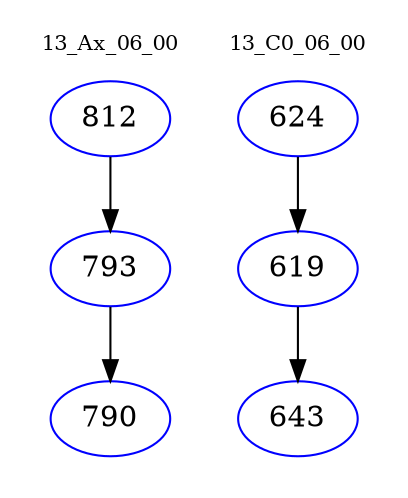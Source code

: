 digraph{
subgraph cluster_0 {
color = white
label = "13_Ax_06_00";
fontsize=10;
T0_812 [label="812", color="blue"]
T0_812 -> T0_793 [color="black"]
T0_793 [label="793", color="blue"]
T0_793 -> T0_790 [color="black"]
T0_790 [label="790", color="blue"]
}
subgraph cluster_1 {
color = white
label = "13_C0_06_00";
fontsize=10;
T1_624 [label="624", color="blue"]
T1_624 -> T1_619 [color="black"]
T1_619 [label="619", color="blue"]
T1_619 -> T1_643 [color="black"]
T1_643 [label="643", color="blue"]
}
}

